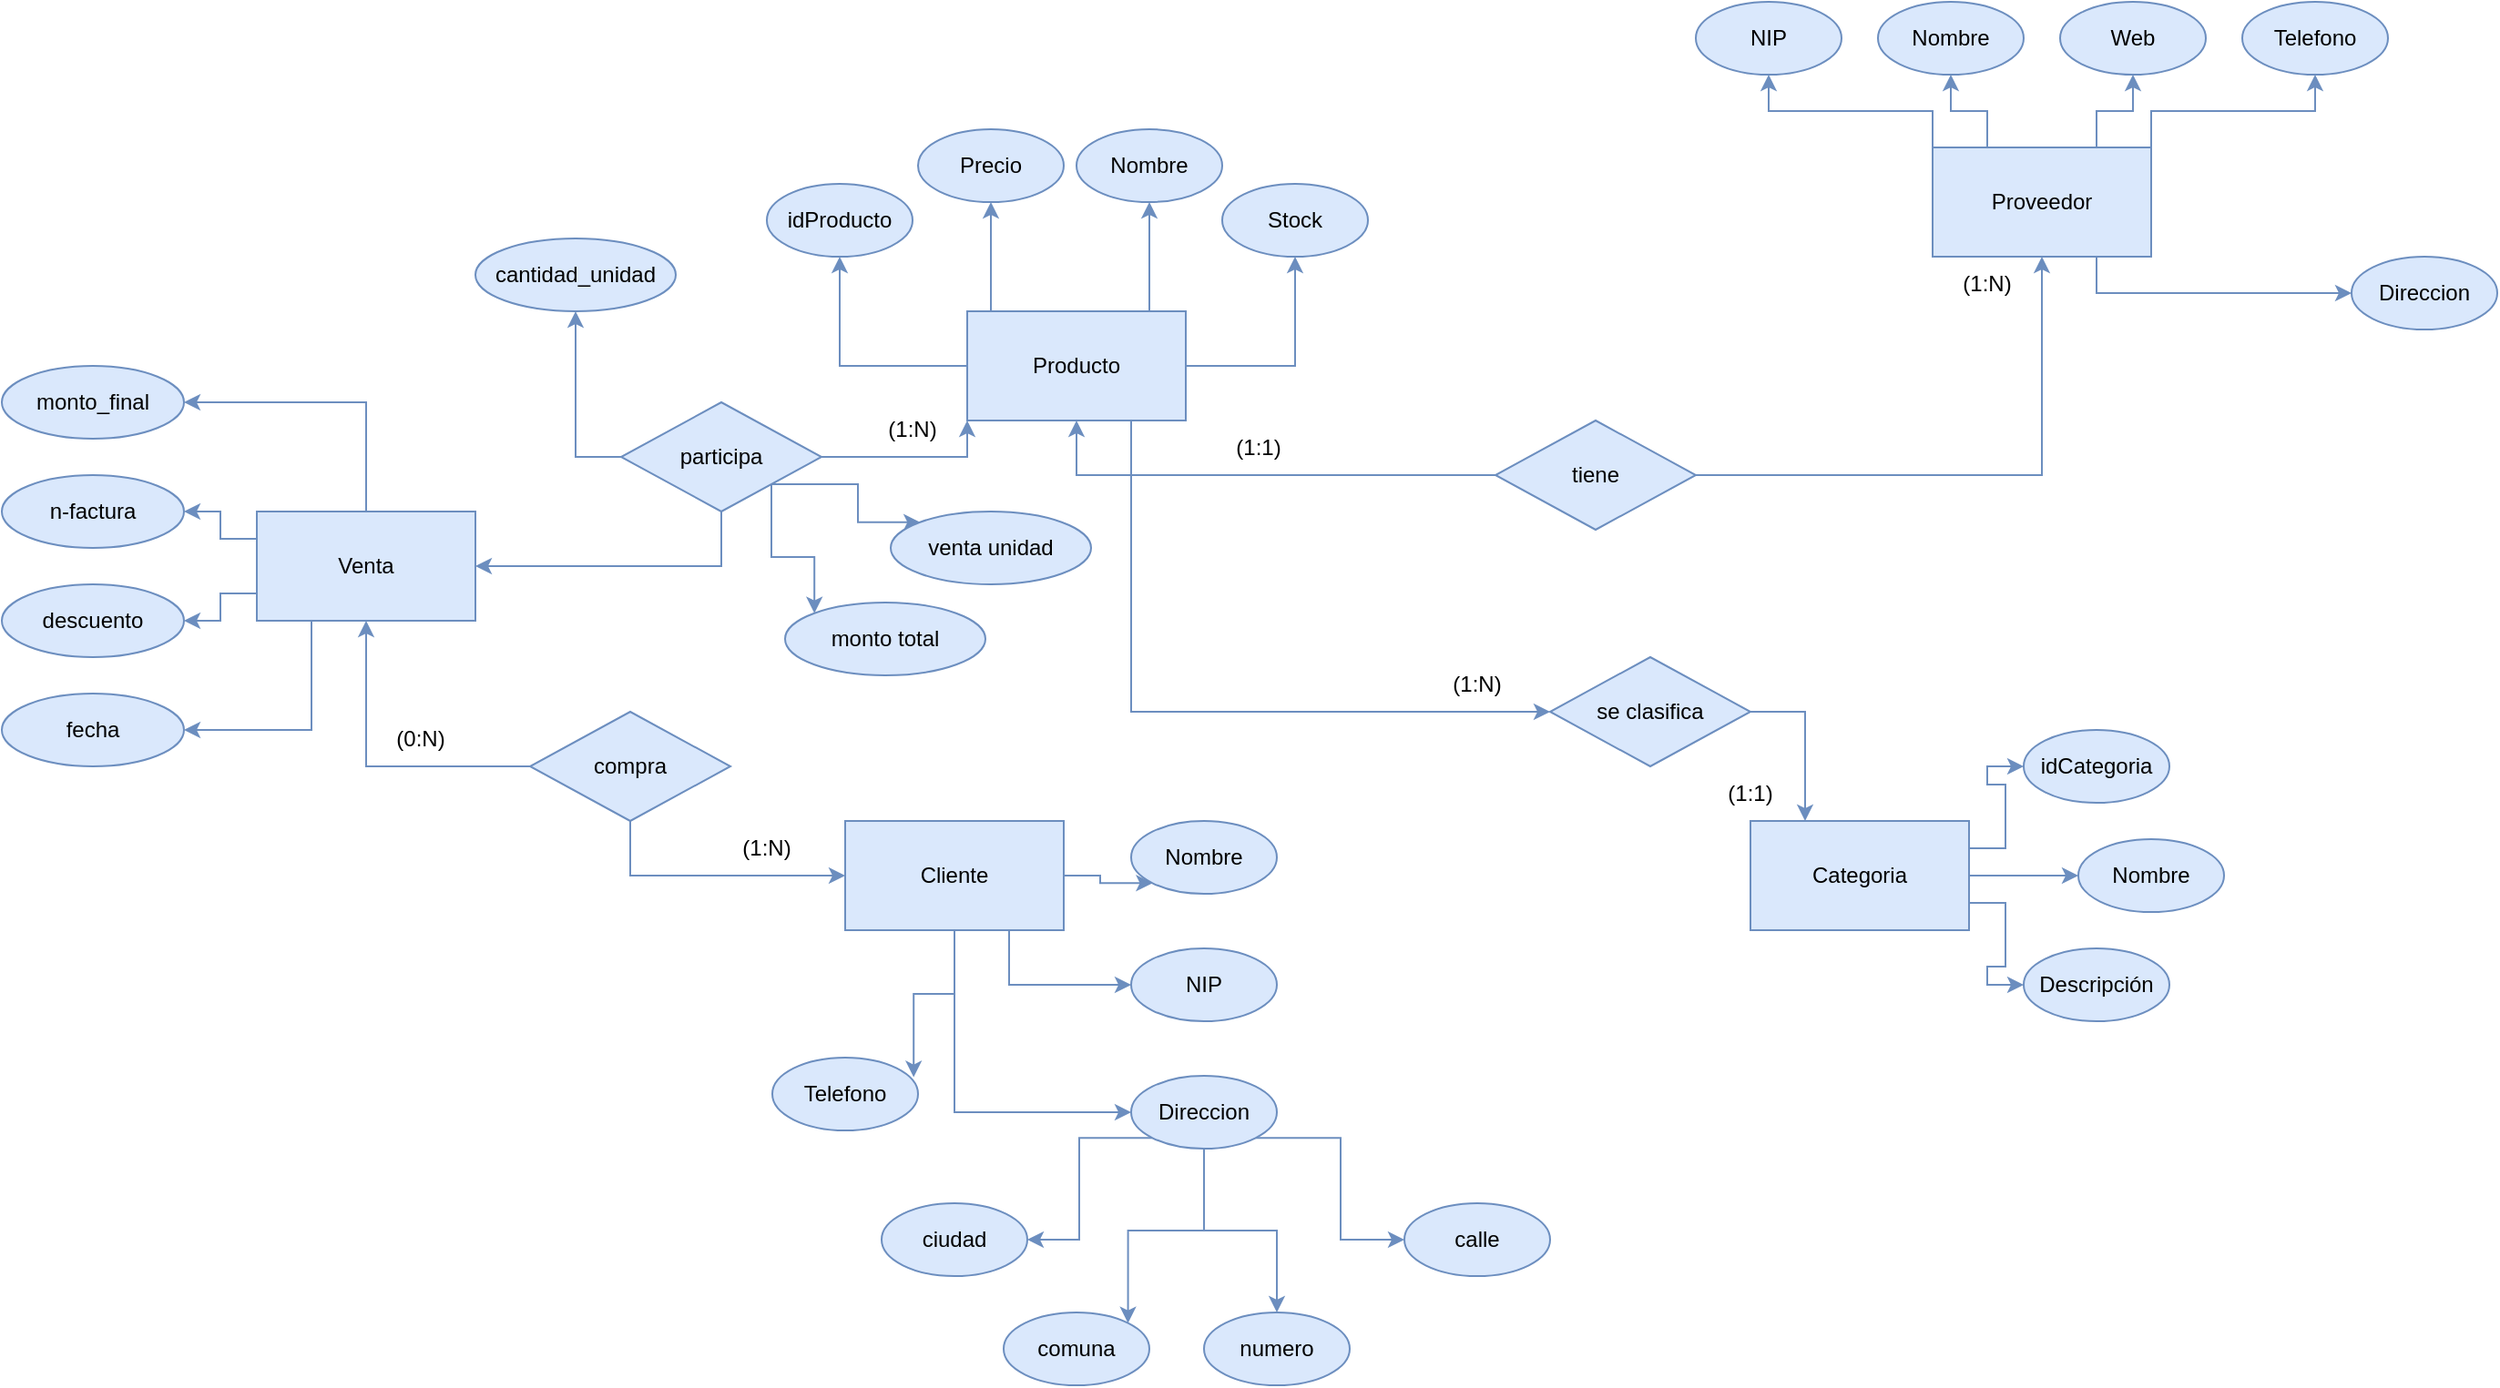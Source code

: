 <mxfile version="26.2.2">
  <diagram id="R2lEEEUBdFMjLlhIrx00" name="Page-1">
    <mxGraphModel dx="2143" dy="859" grid="1" gridSize="10" guides="1" tooltips="1" connect="1" arrows="1" fold="1" page="1" pageScale="1" pageWidth="1920" pageHeight="1080" math="0" shadow="0" extFonts="Permanent Marker^https://fonts.googleapis.com/css?family=Permanent+Marker">
      <root>
        <mxCell id="0" />
        <mxCell id="1" parent="0" />
        <mxCell id="-svoxVY9ocmbRA-tjolU-8" style="edgeStyle=orthogonalEdgeStyle;rounded=0;orthogonalLoop=1;jettySize=auto;html=1;exitX=1;exitY=0.5;exitDx=0;exitDy=0;fillColor=#dae8fc;strokeColor=#6c8ebf;" parent="1" source="-svoxVY9ocmbRA-tjolU-1" target="-svoxVY9ocmbRA-tjolU-5" edge="1">
          <mxGeometry relative="1" as="geometry" />
        </mxCell>
        <mxCell id="-svoxVY9ocmbRA-tjolU-11" style="edgeStyle=orthogonalEdgeStyle;rounded=0;orthogonalLoop=1;jettySize=auto;html=1;exitX=0.75;exitY=0;exitDx=0;exitDy=0;entryX=0.5;entryY=1;entryDx=0;entryDy=0;fillColor=#dae8fc;strokeColor=#6c8ebf;" parent="1" source="-svoxVY9ocmbRA-tjolU-1" target="-svoxVY9ocmbRA-tjolU-10" edge="1">
          <mxGeometry relative="1" as="geometry">
            <Array as="points">
              <mxPoint x="770" y="250" />
            </Array>
          </mxGeometry>
        </mxCell>
        <mxCell id="-svoxVY9ocmbRA-tjolU-13" style="edgeStyle=orthogonalEdgeStyle;rounded=0;orthogonalLoop=1;jettySize=auto;html=1;exitX=0.25;exitY=0;exitDx=0;exitDy=0;entryX=0.5;entryY=1;entryDx=0;entryDy=0;fillColor=#dae8fc;strokeColor=#6c8ebf;" parent="1" source="-svoxVY9ocmbRA-tjolU-1" target="-svoxVY9ocmbRA-tjolU-12" edge="1">
          <mxGeometry relative="1" as="geometry">
            <Array as="points">
              <mxPoint x="683" y="250" />
            </Array>
          </mxGeometry>
        </mxCell>
        <mxCell id="-svoxVY9ocmbRA-tjolU-14" style="edgeStyle=orthogonalEdgeStyle;rounded=0;orthogonalLoop=1;jettySize=auto;html=1;exitX=0;exitY=0.5;exitDx=0;exitDy=0;entryX=0.5;entryY=1;entryDx=0;entryDy=0;fillColor=#dae8fc;strokeColor=#6c8ebf;" parent="1" source="-svoxVY9ocmbRA-tjolU-1" target="-svoxVY9ocmbRA-tjolU-15" edge="1">
          <mxGeometry relative="1" as="geometry">
            <mxPoint x="620" y="220" as="targetPoint" />
          </mxGeometry>
        </mxCell>
        <mxCell id="-svoxVY9ocmbRA-tjolU-34" style="edgeStyle=orthogonalEdgeStyle;rounded=0;orthogonalLoop=1;jettySize=auto;html=1;exitX=0.75;exitY=1;exitDx=0;exitDy=0;entryX=0;entryY=0.5;entryDx=0;entryDy=0;fillColor=#dae8fc;strokeColor=#6c8ebf;" parent="1" source="-svoxVY9ocmbRA-tjolU-1" target="-svoxVY9ocmbRA-tjolU-31" edge="1">
          <mxGeometry relative="1" as="geometry" />
        </mxCell>
        <mxCell id="-svoxVY9ocmbRA-tjolU-1" value="Producto" style="rounded=0;whiteSpace=wrap;html=1;fillColor=#dae8fc;strokeColor=#6c8ebf;" parent="1" vertex="1">
          <mxGeometry x="670" y="250" width="120" height="60" as="geometry" />
        </mxCell>
        <mxCell id="-svoxVY9ocmbRA-tjolU-5" value="Stock" style="ellipse;whiteSpace=wrap;html=1;fillColor=#dae8fc;strokeColor=#6c8ebf;" parent="1" vertex="1">
          <mxGeometry x="810" y="180" width="80" height="40" as="geometry" />
        </mxCell>
        <mxCell id="-svoxVY9ocmbRA-tjolU-10" value="Nombre" style="ellipse;whiteSpace=wrap;html=1;fillColor=#dae8fc;strokeColor=#6c8ebf;" parent="1" vertex="1">
          <mxGeometry x="730" y="150" width="80" height="40" as="geometry" />
        </mxCell>
        <mxCell id="-svoxVY9ocmbRA-tjolU-12" value="Precio" style="ellipse;whiteSpace=wrap;html=1;fillColor=#dae8fc;strokeColor=#6c8ebf;" parent="1" vertex="1">
          <mxGeometry x="643" y="150" width="80" height="40" as="geometry" />
        </mxCell>
        <mxCell id="-svoxVY9ocmbRA-tjolU-15" value="idProducto" style="ellipse;whiteSpace=wrap;html=1;fillColor=#dae8fc;strokeColor=#6c8ebf;" parent="1" vertex="1">
          <mxGeometry x="560" y="180" width="80" height="40" as="geometry" />
        </mxCell>
        <mxCell id="-svoxVY9ocmbRA-tjolU-28" style="edgeStyle=orthogonalEdgeStyle;rounded=0;orthogonalLoop=1;jettySize=auto;html=1;exitX=1;exitY=0.5;exitDx=0;exitDy=0;entryX=0.5;entryY=1;entryDx=0;entryDy=0;fillColor=#dae8fc;strokeColor=#6c8ebf;" parent="1" source="-svoxVY9ocmbRA-tjolU-16" target="-svoxVY9ocmbRA-tjolU-17" edge="1">
          <mxGeometry relative="1" as="geometry" />
        </mxCell>
        <mxCell id="-svoxVY9ocmbRA-tjolU-30" style="edgeStyle=orthogonalEdgeStyle;rounded=0;orthogonalLoop=1;jettySize=auto;html=1;exitX=0;exitY=0.5;exitDx=0;exitDy=0;entryX=0.5;entryY=1;entryDx=0;entryDy=0;fillColor=#dae8fc;strokeColor=#6c8ebf;" parent="1" source="-svoxVY9ocmbRA-tjolU-16" target="-svoxVY9ocmbRA-tjolU-1" edge="1">
          <mxGeometry relative="1" as="geometry" />
        </mxCell>
        <mxCell id="-svoxVY9ocmbRA-tjolU-16" value="tiene" style="rhombus;whiteSpace=wrap;html=1;fillColor=#dae8fc;strokeColor=#6c8ebf;" parent="1" vertex="1">
          <mxGeometry x="960" y="310" width="110" height="60" as="geometry" />
        </mxCell>
        <mxCell id="-svoxVY9ocmbRA-tjolU-24" style="edgeStyle=orthogonalEdgeStyle;rounded=0;orthogonalLoop=1;jettySize=auto;html=1;exitX=1;exitY=0;exitDx=0;exitDy=0;entryX=0.5;entryY=1;entryDx=0;entryDy=0;fillColor=#dae8fc;strokeColor=#6c8ebf;" parent="1" source="-svoxVY9ocmbRA-tjolU-17" target="-svoxVY9ocmbRA-tjolU-20" edge="1">
          <mxGeometry relative="1" as="geometry" />
        </mxCell>
        <mxCell id="-svoxVY9ocmbRA-tjolU-25" style="edgeStyle=orthogonalEdgeStyle;rounded=0;orthogonalLoop=1;jettySize=auto;html=1;exitX=0.75;exitY=0;exitDx=0;exitDy=0;entryX=0.5;entryY=1;entryDx=0;entryDy=0;fillColor=#dae8fc;strokeColor=#6c8ebf;" parent="1" source="-svoxVY9ocmbRA-tjolU-17" target="-svoxVY9ocmbRA-tjolU-19" edge="1">
          <mxGeometry relative="1" as="geometry" />
        </mxCell>
        <mxCell id="-svoxVY9ocmbRA-tjolU-26" style="edgeStyle=orthogonalEdgeStyle;rounded=0;orthogonalLoop=1;jettySize=auto;html=1;exitX=0.25;exitY=0;exitDx=0;exitDy=0;entryX=0.5;entryY=1;entryDx=0;entryDy=0;fillColor=#dae8fc;strokeColor=#6c8ebf;" parent="1" source="-svoxVY9ocmbRA-tjolU-17" target="-svoxVY9ocmbRA-tjolU-22" edge="1">
          <mxGeometry relative="1" as="geometry" />
        </mxCell>
        <mxCell id="-svoxVY9ocmbRA-tjolU-27" style="edgeStyle=orthogonalEdgeStyle;rounded=0;orthogonalLoop=1;jettySize=auto;html=1;exitX=0;exitY=0;exitDx=0;exitDy=0;entryX=0.5;entryY=1;entryDx=0;entryDy=0;fillColor=#dae8fc;strokeColor=#6c8ebf;" parent="1" source="-svoxVY9ocmbRA-tjolU-17" target="-svoxVY9ocmbRA-tjolU-21" edge="1">
          <mxGeometry relative="1" as="geometry" />
        </mxCell>
        <mxCell id="-svoxVY9ocmbRA-tjolU-29" style="edgeStyle=orthogonalEdgeStyle;rounded=0;orthogonalLoop=1;jettySize=auto;html=1;exitX=0.75;exitY=1;exitDx=0;exitDy=0;entryX=0;entryY=0.5;entryDx=0;entryDy=0;fillColor=#dae8fc;strokeColor=#6c8ebf;" parent="1" source="-svoxVY9ocmbRA-tjolU-17" target="-svoxVY9ocmbRA-tjolU-18" edge="1">
          <mxGeometry relative="1" as="geometry" />
        </mxCell>
        <mxCell id="-svoxVY9ocmbRA-tjolU-17" value="Proveedor" style="rounded=0;whiteSpace=wrap;html=1;fillColor=#dae8fc;strokeColor=#6c8ebf;" parent="1" vertex="1">
          <mxGeometry x="1200" y="160" width="120" height="60" as="geometry" />
        </mxCell>
        <mxCell id="-svoxVY9ocmbRA-tjolU-18" value="Direccion" style="ellipse;whiteSpace=wrap;html=1;fillColor=#dae8fc;strokeColor=#6c8ebf;" parent="1" vertex="1">
          <mxGeometry x="1430" y="220" width="80" height="40" as="geometry" />
        </mxCell>
        <mxCell id="-svoxVY9ocmbRA-tjolU-19" value="Web" style="ellipse;whiteSpace=wrap;html=1;fillColor=#dae8fc;strokeColor=#6c8ebf;" parent="1" vertex="1">
          <mxGeometry x="1270" y="80" width="80" height="40" as="geometry" />
        </mxCell>
        <mxCell id="-svoxVY9ocmbRA-tjolU-20" value="Telefono" style="ellipse;whiteSpace=wrap;html=1;fillColor=#dae8fc;strokeColor=#6c8ebf;" parent="1" vertex="1">
          <mxGeometry x="1370" y="80" width="80" height="40" as="geometry" />
        </mxCell>
        <mxCell id="-svoxVY9ocmbRA-tjolU-21" value="NIP" style="ellipse;whiteSpace=wrap;html=1;fillColor=#dae8fc;strokeColor=#6c8ebf;" parent="1" vertex="1">
          <mxGeometry x="1070" y="80" width="80" height="40" as="geometry" />
        </mxCell>
        <mxCell id="-svoxVY9ocmbRA-tjolU-22" value="Nombre" style="ellipse;whiteSpace=wrap;html=1;fillColor=#dae8fc;strokeColor=#6c8ebf;" parent="1" vertex="1">
          <mxGeometry x="1170" y="80" width="80" height="40" as="geometry" />
        </mxCell>
        <mxCell id="hAT-umhpLl2JNJFuaA0R-10" style="edgeStyle=orthogonalEdgeStyle;rounded=0;orthogonalLoop=1;jettySize=auto;html=1;exitX=1;exitY=0.5;exitDx=0;exitDy=0;entryX=0.25;entryY=0;entryDx=0;entryDy=0;fillColor=#dae8fc;strokeColor=#6c8ebf;" edge="1" parent="1" source="-svoxVY9ocmbRA-tjolU-31" target="hAT-umhpLl2JNJFuaA0R-1">
          <mxGeometry relative="1" as="geometry" />
        </mxCell>
        <mxCell id="-svoxVY9ocmbRA-tjolU-31" value="se clasifica" style="rhombus;whiteSpace=wrap;html=1;fillColor=#dae8fc;strokeColor=#6c8ebf;" parent="1" vertex="1">
          <mxGeometry x="990" y="440" width="110" height="60" as="geometry" />
        </mxCell>
        <mxCell id="hAT-umhpLl2JNJFuaA0R-5" style="edgeStyle=orthogonalEdgeStyle;rounded=0;orthogonalLoop=1;jettySize=auto;html=1;exitX=1;exitY=0.25;exitDx=0;exitDy=0;entryX=0;entryY=0.5;entryDx=0;entryDy=0;fillColor=#dae8fc;strokeColor=#6c8ebf;" edge="1" parent="1" source="hAT-umhpLl2JNJFuaA0R-1" target="hAT-umhpLl2JNJFuaA0R-2">
          <mxGeometry relative="1" as="geometry" />
        </mxCell>
        <mxCell id="hAT-umhpLl2JNJFuaA0R-6" style="edgeStyle=orthogonalEdgeStyle;rounded=0;orthogonalLoop=1;jettySize=auto;html=1;exitX=1;exitY=0.5;exitDx=0;exitDy=0;entryX=0;entryY=0.5;entryDx=0;entryDy=0;fillColor=#dae8fc;strokeColor=#6c8ebf;" edge="1" parent="1" source="hAT-umhpLl2JNJFuaA0R-1" target="hAT-umhpLl2JNJFuaA0R-3">
          <mxGeometry relative="1" as="geometry" />
        </mxCell>
        <mxCell id="hAT-umhpLl2JNJFuaA0R-7" style="edgeStyle=orthogonalEdgeStyle;rounded=0;orthogonalLoop=1;jettySize=auto;html=1;exitX=1;exitY=0.75;exitDx=0;exitDy=0;entryX=0;entryY=0.5;entryDx=0;entryDy=0;fillColor=#dae8fc;strokeColor=#6c8ebf;" edge="1" parent="1" source="hAT-umhpLl2JNJFuaA0R-1" target="hAT-umhpLl2JNJFuaA0R-4">
          <mxGeometry relative="1" as="geometry" />
        </mxCell>
        <mxCell id="hAT-umhpLl2JNJFuaA0R-1" value="Categoria" style="rounded=0;whiteSpace=wrap;html=1;fillColor=#dae8fc;strokeColor=#6c8ebf;" vertex="1" parent="1">
          <mxGeometry x="1100" y="530" width="120" height="60" as="geometry" />
        </mxCell>
        <mxCell id="hAT-umhpLl2JNJFuaA0R-2" value="idCategoria" style="ellipse;whiteSpace=wrap;html=1;fillColor=#dae8fc;strokeColor=#6c8ebf;" vertex="1" parent="1">
          <mxGeometry x="1250" y="480" width="80" height="40" as="geometry" />
        </mxCell>
        <mxCell id="hAT-umhpLl2JNJFuaA0R-3" value="Nombre" style="ellipse;whiteSpace=wrap;html=1;fillColor=#dae8fc;strokeColor=#6c8ebf;" vertex="1" parent="1">
          <mxGeometry x="1280" y="540" width="80" height="40" as="geometry" />
        </mxCell>
        <mxCell id="hAT-umhpLl2JNJFuaA0R-4" value="Descripción" style="ellipse;whiteSpace=wrap;html=1;fillColor=#dae8fc;strokeColor=#6c8ebf;" vertex="1" parent="1">
          <mxGeometry x="1250" y="600" width="80" height="40" as="geometry" />
        </mxCell>
        <mxCell id="hAT-umhpLl2JNJFuaA0R-24" style="edgeStyle=orthogonalEdgeStyle;rounded=0;orthogonalLoop=1;jettySize=auto;html=1;exitX=0.5;exitY=0;exitDx=0;exitDy=0;entryX=1;entryY=0.5;entryDx=0;entryDy=0;fillColor=#dae8fc;strokeColor=#6c8ebf;" edge="1" parent="1" source="hAT-umhpLl2JNJFuaA0R-11" target="hAT-umhpLl2JNJFuaA0R-19">
          <mxGeometry relative="1" as="geometry" />
        </mxCell>
        <mxCell id="hAT-umhpLl2JNJFuaA0R-25" style="edgeStyle=orthogonalEdgeStyle;rounded=0;orthogonalLoop=1;jettySize=auto;html=1;exitX=0;exitY=0.25;exitDx=0;exitDy=0;entryX=1;entryY=0.5;entryDx=0;entryDy=0;fillColor=#dae8fc;strokeColor=#6c8ebf;" edge="1" parent="1" source="hAT-umhpLl2JNJFuaA0R-11" target="hAT-umhpLl2JNJFuaA0R-20">
          <mxGeometry relative="1" as="geometry" />
        </mxCell>
        <mxCell id="hAT-umhpLl2JNJFuaA0R-26" style="edgeStyle=orthogonalEdgeStyle;rounded=0;orthogonalLoop=1;jettySize=auto;html=1;exitX=0;exitY=0.75;exitDx=0;exitDy=0;entryX=1;entryY=0.5;entryDx=0;entryDy=0;fillColor=#dae8fc;strokeColor=#6c8ebf;" edge="1" parent="1" source="hAT-umhpLl2JNJFuaA0R-11" target="hAT-umhpLl2JNJFuaA0R-21">
          <mxGeometry relative="1" as="geometry" />
        </mxCell>
        <mxCell id="hAT-umhpLl2JNJFuaA0R-27" style="edgeStyle=orthogonalEdgeStyle;rounded=0;orthogonalLoop=1;jettySize=auto;html=1;exitX=0.25;exitY=1;exitDx=0;exitDy=0;entryX=1;entryY=0.5;entryDx=0;entryDy=0;fillColor=#dae8fc;strokeColor=#6c8ebf;" edge="1" parent="1" source="hAT-umhpLl2JNJFuaA0R-11" target="hAT-umhpLl2JNJFuaA0R-22">
          <mxGeometry relative="1" as="geometry" />
        </mxCell>
        <mxCell id="hAT-umhpLl2JNJFuaA0R-11" value="Venta" style="rounded=0;whiteSpace=wrap;html=1;fillColor=#dae8fc;strokeColor=#6c8ebf;" vertex="1" parent="1">
          <mxGeometry x="280" y="360" width="120" height="60" as="geometry" />
        </mxCell>
        <mxCell id="hAT-umhpLl2JNJFuaA0R-47" style="edgeStyle=orthogonalEdgeStyle;rounded=0;orthogonalLoop=1;jettySize=auto;html=1;exitX=1;exitY=0.5;exitDx=0;exitDy=0;entryX=0;entryY=1;entryDx=0;entryDy=0;fillColor=#dae8fc;strokeColor=#6c8ebf;" edge="1" parent="1" source="hAT-umhpLl2JNJFuaA0R-12" target="hAT-umhpLl2JNJFuaA0R-36">
          <mxGeometry relative="1" as="geometry" />
        </mxCell>
        <mxCell id="hAT-umhpLl2JNJFuaA0R-48" style="edgeStyle=orthogonalEdgeStyle;rounded=0;orthogonalLoop=1;jettySize=auto;html=1;exitX=0.75;exitY=1;exitDx=0;exitDy=0;entryX=0;entryY=0.5;entryDx=0;entryDy=0;fillColor=#dae8fc;strokeColor=#6c8ebf;" edge="1" parent="1" source="hAT-umhpLl2JNJFuaA0R-12" target="hAT-umhpLl2JNJFuaA0R-37">
          <mxGeometry relative="1" as="geometry" />
        </mxCell>
        <mxCell id="hAT-umhpLl2JNJFuaA0R-49" style="edgeStyle=orthogonalEdgeStyle;rounded=0;orthogonalLoop=1;jettySize=auto;html=1;exitX=0.5;exitY=1;exitDx=0;exitDy=0;entryX=0;entryY=0.5;entryDx=0;entryDy=0;fillColor=#dae8fc;strokeColor=#6c8ebf;" edge="1" parent="1" source="hAT-umhpLl2JNJFuaA0R-12" target="hAT-umhpLl2JNJFuaA0R-38">
          <mxGeometry relative="1" as="geometry" />
        </mxCell>
        <mxCell id="hAT-umhpLl2JNJFuaA0R-12" value="Cliente" style="rounded=0;whiteSpace=wrap;html=1;fillColor=#dae8fc;strokeColor=#6c8ebf;" vertex="1" parent="1">
          <mxGeometry x="603" y="530" width="120" height="60" as="geometry" />
        </mxCell>
        <mxCell id="hAT-umhpLl2JNJFuaA0R-15" style="edgeStyle=orthogonalEdgeStyle;rounded=0;orthogonalLoop=1;jettySize=auto;html=1;exitX=1;exitY=0.5;exitDx=0;exitDy=0;entryX=0;entryY=1;entryDx=0;entryDy=0;fillColor=#dae8fc;strokeColor=#6c8ebf;" edge="1" parent="1" source="hAT-umhpLl2JNJFuaA0R-13" target="-svoxVY9ocmbRA-tjolU-1">
          <mxGeometry relative="1" as="geometry" />
        </mxCell>
        <mxCell id="hAT-umhpLl2JNJFuaA0R-17" style="edgeStyle=orthogonalEdgeStyle;rounded=0;orthogonalLoop=1;jettySize=auto;html=1;exitX=0;exitY=0.5;exitDx=0;exitDy=0;entryX=0.5;entryY=1;entryDx=0;entryDy=0;fillColor=#dae8fc;strokeColor=#6c8ebf;" edge="1" parent="1" source="hAT-umhpLl2JNJFuaA0R-13" target="hAT-umhpLl2JNJFuaA0R-16">
          <mxGeometry relative="1" as="geometry" />
        </mxCell>
        <mxCell id="hAT-umhpLl2JNJFuaA0R-18" style="edgeStyle=orthogonalEdgeStyle;rounded=0;orthogonalLoop=1;jettySize=auto;html=1;exitX=0.5;exitY=1;exitDx=0;exitDy=0;entryX=1;entryY=0.5;entryDx=0;entryDy=0;fillColor=#dae8fc;strokeColor=#6c8ebf;" edge="1" parent="1" source="hAT-umhpLl2JNJFuaA0R-13" target="hAT-umhpLl2JNJFuaA0R-11">
          <mxGeometry relative="1" as="geometry" />
        </mxCell>
        <mxCell id="hAT-umhpLl2JNJFuaA0R-32" style="edgeStyle=orthogonalEdgeStyle;rounded=0;orthogonalLoop=1;jettySize=auto;html=1;exitX=1;exitY=1;exitDx=0;exitDy=0;entryX=0;entryY=0;entryDx=0;entryDy=0;fillColor=#dae8fc;strokeColor=#6c8ebf;" edge="1" parent="1" source="hAT-umhpLl2JNJFuaA0R-13" target="hAT-umhpLl2JNJFuaA0R-29">
          <mxGeometry relative="1" as="geometry" />
        </mxCell>
        <mxCell id="hAT-umhpLl2JNJFuaA0R-33" style="edgeStyle=orthogonalEdgeStyle;rounded=0;orthogonalLoop=1;jettySize=auto;html=1;exitX=1;exitY=1;exitDx=0;exitDy=0;entryX=0;entryY=0;entryDx=0;entryDy=0;fillColor=#dae8fc;strokeColor=#6c8ebf;" edge="1" parent="1" source="hAT-umhpLl2JNJFuaA0R-13" target="hAT-umhpLl2JNJFuaA0R-30">
          <mxGeometry relative="1" as="geometry" />
        </mxCell>
        <mxCell id="hAT-umhpLl2JNJFuaA0R-13" value="participa" style="rhombus;whiteSpace=wrap;html=1;fillColor=#dae8fc;strokeColor=#6c8ebf;" vertex="1" parent="1">
          <mxGeometry x="480" y="300" width="110" height="60" as="geometry" />
        </mxCell>
        <mxCell id="hAT-umhpLl2JNJFuaA0R-16" value="cantidad_unidad" style="ellipse;whiteSpace=wrap;html=1;fillColor=#dae8fc;strokeColor=#6c8ebf;" vertex="1" parent="1">
          <mxGeometry x="400" y="210" width="110" height="40" as="geometry" />
        </mxCell>
        <mxCell id="hAT-umhpLl2JNJFuaA0R-19" value="monto_final" style="ellipse;whiteSpace=wrap;html=1;fillColor=#dae8fc;strokeColor=#6c8ebf;" vertex="1" parent="1">
          <mxGeometry x="140" y="280" width="100" height="40" as="geometry" />
        </mxCell>
        <mxCell id="hAT-umhpLl2JNJFuaA0R-20" value="n-factura" style="ellipse;whiteSpace=wrap;html=1;fillColor=#dae8fc;strokeColor=#6c8ebf;" vertex="1" parent="1">
          <mxGeometry x="140" y="340" width="100" height="40" as="geometry" />
        </mxCell>
        <mxCell id="hAT-umhpLl2JNJFuaA0R-21" value="descuento" style="ellipse;whiteSpace=wrap;html=1;fillColor=#dae8fc;strokeColor=#6c8ebf;" vertex="1" parent="1">
          <mxGeometry x="140" y="400" width="100" height="40" as="geometry" />
        </mxCell>
        <mxCell id="hAT-umhpLl2JNJFuaA0R-22" value="fecha" style="ellipse;whiteSpace=wrap;html=1;fillColor=#dae8fc;strokeColor=#6c8ebf;" vertex="1" parent="1">
          <mxGeometry x="140" y="460" width="100" height="40" as="geometry" />
        </mxCell>
        <mxCell id="hAT-umhpLl2JNJFuaA0R-34" style="edgeStyle=orthogonalEdgeStyle;rounded=0;orthogonalLoop=1;jettySize=auto;html=1;exitX=0;exitY=0.5;exitDx=0;exitDy=0;entryX=0.5;entryY=1;entryDx=0;entryDy=0;fillColor=#dae8fc;strokeColor=#6c8ebf;" edge="1" parent="1" source="hAT-umhpLl2JNJFuaA0R-28" target="hAT-umhpLl2JNJFuaA0R-11">
          <mxGeometry relative="1" as="geometry" />
        </mxCell>
        <mxCell id="hAT-umhpLl2JNJFuaA0R-35" style="edgeStyle=orthogonalEdgeStyle;rounded=0;orthogonalLoop=1;jettySize=auto;html=1;exitX=0.5;exitY=1;exitDx=0;exitDy=0;entryX=0;entryY=0.5;entryDx=0;entryDy=0;fillColor=#dae8fc;strokeColor=#6c8ebf;" edge="1" parent="1" source="hAT-umhpLl2JNJFuaA0R-28" target="hAT-umhpLl2JNJFuaA0R-12">
          <mxGeometry relative="1" as="geometry" />
        </mxCell>
        <mxCell id="hAT-umhpLl2JNJFuaA0R-28" value="compra" style="rhombus;whiteSpace=wrap;html=1;fillColor=#dae8fc;strokeColor=#6c8ebf;" vertex="1" parent="1">
          <mxGeometry x="430" y="470" width="110" height="60" as="geometry" />
        </mxCell>
        <mxCell id="hAT-umhpLl2JNJFuaA0R-29" value="venta unidad" style="ellipse;whiteSpace=wrap;html=1;fillColor=#dae8fc;strokeColor=#6c8ebf;" vertex="1" parent="1">
          <mxGeometry x="628" y="360" width="110" height="40" as="geometry" />
        </mxCell>
        <mxCell id="hAT-umhpLl2JNJFuaA0R-30" value="monto total" style="ellipse;whiteSpace=wrap;html=1;fillColor=#dae8fc;strokeColor=#6c8ebf;" vertex="1" parent="1">
          <mxGeometry x="570" y="410" width="110" height="40" as="geometry" />
        </mxCell>
        <mxCell id="hAT-umhpLl2JNJFuaA0R-36" value="Nombre" style="ellipse;whiteSpace=wrap;html=1;fillColor=#dae8fc;strokeColor=#6c8ebf;" vertex="1" parent="1">
          <mxGeometry x="760" y="530" width="80" height="40" as="geometry" />
        </mxCell>
        <mxCell id="hAT-umhpLl2JNJFuaA0R-37" value="NIP" style="ellipse;whiteSpace=wrap;html=1;fillColor=#dae8fc;strokeColor=#6c8ebf;" vertex="1" parent="1">
          <mxGeometry x="760" y="600" width="80" height="40" as="geometry" />
        </mxCell>
        <mxCell id="hAT-umhpLl2JNJFuaA0R-50" style="edgeStyle=orthogonalEdgeStyle;rounded=0;orthogonalLoop=1;jettySize=auto;html=1;exitX=0;exitY=1;exitDx=0;exitDy=0;entryX=1;entryY=0.5;entryDx=0;entryDy=0;fillColor=#dae8fc;strokeColor=#6c8ebf;" edge="1" parent="1" source="hAT-umhpLl2JNJFuaA0R-38" target="hAT-umhpLl2JNJFuaA0R-41">
          <mxGeometry relative="1" as="geometry" />
        </mxCell>
        <mxCell id="hAT-umhpLl2JNJFuaA0R-51" style="edgeStyle=orthogonalEdgeStyle;rounded=0;orthogonalLoop=1;jettySize=auto;html=1;exitX=0.5;exitY=1;exitDx=0;exitDy=0;entryX=1;entryY=0;entryDx=0;entryDy=0;fillColor=#dae8fc;strokeColor=#6c8ebf;" edge="1" parent="1" source="hAT-umhpLl2JNJFuaA0R-38" target="hAT-umhpLl2JNJFuaA0R-42">
          <mxGeometry relative="1" as="geometry" />
        </mxCell>
        <mxCell id="hAT-umhpLl2JNJFuaA0R-52" style="edgeStyle=orthogonalEdgeStyle;rounded=0;orthogonalLoop=1;jettySize=auto;html=1;exitX=0.5;exitY=1;exitDx=0;exitDy=0;entryX=0.5;entryY=0;entryDx=0;entryDy=0;fillColor=#dae8fc;strokeColor=#6c8ebf;" edge="1" parent="1" source="hAT-umhpLl2JNJFuaA0R-38" target="hAT-umhpLl2JNJFuaA0R-43">
          <mxGeometry relative="1" as="geometry" />
        </mxCell>
        <mxCell id="hAT-umhpLl2JNJFuaA0R-54" style="edgeStyle=orthogonalEdgeStyle;rounded=0;orthogonalLoop=1;jettySize=auto;html=1;exitX=1;exitY=1;exitDx=0;exitDy=0;entryX=0;entryY=0.5;entryDx=0;entryDy=0;fillColor=#dae8fc;strokeColor=#6c8ebf;" edge="1" parent="1" source="hAT-umhpLl2JNJFuaA0R-38" target="hAT-umhpLl2JNJFuaA0R-44">
          <mxGeometry relative="1" as="geometry" />
        </mxCell>
        <mxCell id="hAT-umhpLl2JNJFuaA0R-38" value="Direccion" style="ellipse;whiteSpace=wrap;html=1;fillColor=#dae8fc;strokeColor=#6c8ebf;" vertex="1" parent="1">
          <mxGeometry x="760" y="670" width="80" height="40" as="geometry" />
        </mxCell>
        <mxCell id="hAT-umhpLl2JNJFuaA0R-39" value="Telefono" style="ellipse;whiteSpace=wrap;html=1;fillColor=#dae8fc;strokeColor=#6c8ebf;" vertex="1" parent="1">
          <mxGeometry x="563" y="660" width="80" height="40" as="geometry" />
        </mxCell>
        <mxCell id="hAT-umhpLl2JNJFuaA0R-41" value="ciudad" style="ellipse;whiteSpace=wrap;html=1;fillColor=#dae8fc;strokeColor=#6c8ebf;" vertex="1" parent="1">
          <mxGeometry x="623" y="740" width="80" height="40" as="geometry" />
        </mxCell>
        <mxCell id="hAT-umhpLl2JNJFuaA0R-42" value="comuna" style="ellipse;whiteSpace=wrap;html=1;fillColor=#dae8fc;strokeColor=#6c8ebf;" vertex="1" parent="1">
          <mxGeometry x="690" y="800" width="80" height="40" as="geometry" />
        </mxCell>
        <mxCell id="hAT-umhpLl2JNJFuaA0R-43" value="numero" style="ellipse;whiteSpace=wrap;html=1;fillColor=#dae8fc;strokeColor=#6c8ebf;" vertex="1" parent="1">
          <mxGeometry x="800" y="800" width="80" height="40" as="geometry" />
        </mxCell>
        <mxCell id="hAT-umhpLl2JNJFuaA0R-44" value="calle" style="ellipse;whiteSpace=wrap;html=1;fillColor=#dae8fc;strokeColor=#6c8ebf;" vertex="1" parent="1">
          <mxGeometry x="910" y="740" width="80" height="40" as="geometry" />
        </mxCell>
        <mxCell id="hAT-umhpLl2JNJFuaA0R-46" style="edgeStyle=orthogonalEdgeStyle;rounded=0;orthogonalLoop=1;jettySize=auto;html=1;exitX=0.5;exitY=1;exitDx=0;exitDy=0;entryX=0.97;entryY=0.27;entryDx=0;entryDy=0;entryPerimeter=0;fillColor=#dae8fc;strokeColor=#6c8ebf;" edge="1" parent="1" source="hAT-umhpLl2JNJFuaA0R-12" target="hAT-umhpLl2JNJFuaA0R-39">
          <mxGeometry relative="1" as="geometry" />
        </mxCell>
        <mxCell id="hAT-umhpLl2JNJFuaA0R-55" value="(1:N)" style="text;html=1;align=center;verticalAlign=middle;whiteSpace=wrap;rounded=0;" vertex="1" parent="1">
          <mxGeometry x="920" y="440" width="60" height="30" as="geometry" />
        </mxCell>
        <mxCell id="hAT-umhpLl2JNJFuaA0R-56" value="(1:1)" style="text;html=1;align=center;verticalAlign=middle;whiteSpace=wrap;rounded=0;" vertex="1" parent="1">
          <mxGeometry x="1070" y="500" width="60" height="30" as="geometry" />
        </mxCell>
        <mxCell id="hAT-umhpLl2JNJFuaA0R-57" value="(1:N)" style="text;html=1;align=center;verticalAlign=middle;whiteSpace=wrap;rounded=0;" vertex="1" parent="1">
          <mxGeometry x="530" y="530" width="60" height="30" as="geometry" />
        </mxCell>
        <mxCell id="hAT-umhpLl2JNJFuaA0R-58" value="(1:N)" style="text;html=1;align=center;verticalAlign=middle;whiteSpace=wrap;rounded=0;" vertex="1" parent="1">
          <mxGeometry x="610" y="300" width="60" height="30" as="geometry" />
        </mxCell>
        <mxCell id="hAT-umhpLl2JNJFuaA0R-59" value="(1:N)" style="text;html=1;align=center;verticalAlign=middle;whiteSpace=wrap;rounded=0;" vertex="1" parent="1">
          <mxGeometry x="1200" y="220" width="60" height="30" as="geometry" />
        </mxCell>
        <mxCell id="hAT-umhpLl2JNJFuaA0R-60" value="(1:1)" style="text;html=1;align=center;verticalAlign=middle;whiteSpace=wrap;rounded=0;" vertex="1" parent="1">
          <mxGeometry x="800" y="310" width="60" height="30" as="geometry" />
        </mxCell>
        <mxCell id="hAT-umhpLl2JNJFuaA0R-61" value="(0:N)" style="text;html=1;align=center;verticalAlign=middle;whiteSpace=wrap;rounded=0;" vertex="1" parent="1">
          <mxGeometry x="340" y="470" width="60" height="30" as="geometry" />
        </mxCell>
      </root>
    </mxGraphModel>
  </diagram>
</mxfile>
